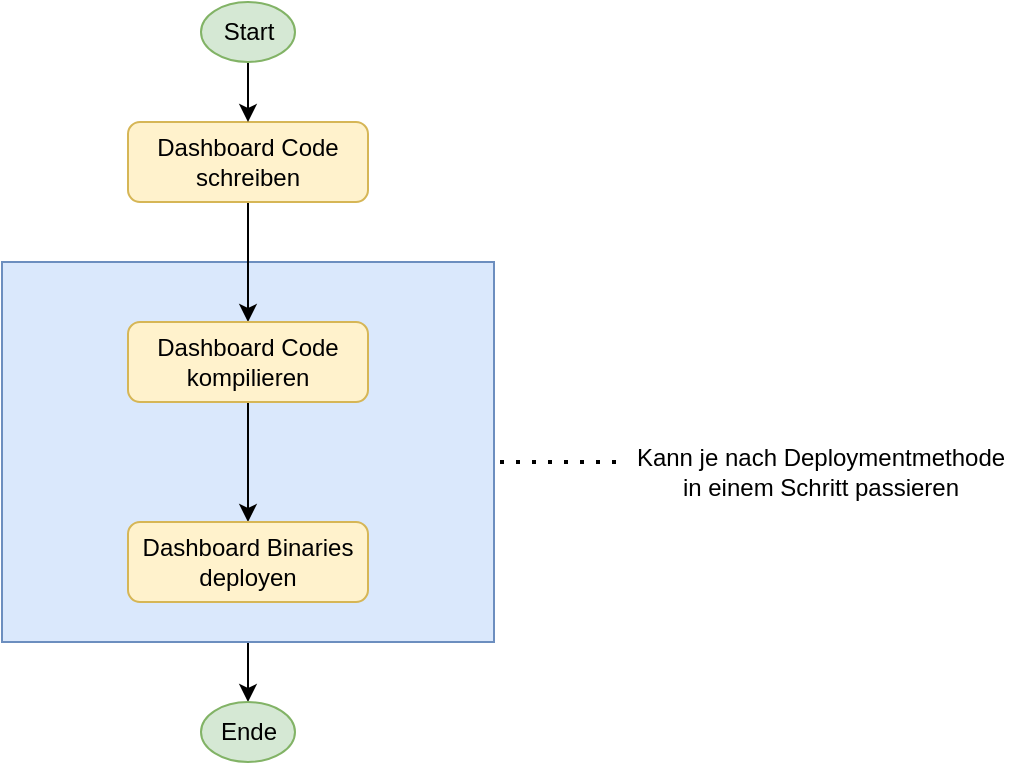 <mxfile version="14.4.6" type="github">
  <diagram id="C5RBs43oDa-KdzZeNtuy" name="Page-1">
    <mxGraphModel dx="1422" dy="737" grid="1" gridSize="10" guides="1" tooltips="1" connect="1" arrows="1" fold="1" page="1" pageScale="1" pageWidth="827" pageHeight="1169" math="0" shadow="0">
      <root>
        <mxCell id="WIyWlLk6GJQsqaUBKTNV-0" />
        <mxCell id="WIyWlLk6GJQsqaUBKTNV-1" parent="WIyWlLk6GJQsqaUBKTNV-0" />
        <mxCell id="8bIpVgYrZPwHvamh7m1B-9" style="edgeStyle=orthogonalEdgeStyle;rounded=0;orthogonalLoop=1;jettySize=auto;html=1;" edge="1" parent="WIyWlLk6GJQsqaUBKTNV-1" source="8bIpVgYrZPwHvamh7m1B-3" target="8bIpVgYrZPwHvamh7m1B-8">
          <mxGeometry relative="1" as="geometry" />
        </mxCell>
        <mxCell id="8bIpVgYrZPwHvamh7m1B-3" value="" style="rounded=0;whiteSpace=wrap;html=1;fillColor=#dae8fc;strokeColor=#6c8ebf;" vertex="1" parent="WIyWlLk6GJQsqaUBKTNV-1">
          <mxGeometry x="280" y="250" width="246" height="190" as="geometry" />
        </mxCell>
        <mxCell id="8bIpVgYrZPwHvamh7m1B-1" style="edgeStyle=orthogonalEdgeStyle;rounded=0;orthogonalLoop=1;jettySize=auto;html=1;" edge="1" parent="WIyWlLk6GJQsqaUBKTNV-1" source="NGM2FFOQqWBgE3LcFrRt-33" target="NGM2FFOQqWBgE3LcFrRt-34">
          <mxGeometry relative="1" as="geometry" />
        </mxCell>
        <mxCell id="NGM2FFOQqWBgE3LcFrRt-33" value="Dashboard Code schreiben" style="rounded=1;whiteSpace=wrap;html=1;fontSize=12;glass=0;strokeWidth=1;shadow=0;fillColor=#fff2cc;strokeColor=#d6b656;" parent="WIyWlLk6GJQsqaUBKTNV-1" vertex="1">
          <mxGeometry x="343" y="180" width="120" height="40" as="geometry" />
        </mxCell>
        <mxCell id="8bIpVgYrZPwHvamh7m1B-2" style="edgeStyle=orthogonalEdgeStyle;rounded=0;orthogonalLoop=1;jettySize=auto;html=1;entryX=0.5;entryY=0;entryDx=0;entryDy=0;" edge="1" parent="WIyWlLk6GJQsqaUBKTNV-1" source="NGM2FFOQqWBgE3LcFrRt-34" target="NGM2FFOQqWBgE3LcFrRt-36">
          <mxGeometry relative="1" as="geometry" />
        </mxCell>
        <mxCell id="NGM2FFOQqWBgE3LcFrRt-34" value="Dashboard Code kompilieren" style="rounded=1;whiteSpace=wrap;html=1;fontSize=12;glass=0;strokeWidth=1;shadow=0;fillColor=#fff2cc;strokeColor=#d6b656;" parent="WIyWlLk6GJQsqaUBKTNV-1" vertex="1">
          <mxGeometry x="343" y="280" width="120" height="40" as="geometry" />
        </mxCell>
        <mxCell id="NGM2FFOQqWBgE3LcFrRt-36" value="Dashboard Binaries deployen" style="rounded=1;whiteSpace=wrap;html=1;fontSize=12;glass=0;strokeWidth=1;shadow=0;fillColor=#fff2cc;strokeColor=#d6b656;" parent="WIyWlLk6GJQsqaUBKTNV-1" vertex="1">
          <mxGeometry x="343" y="380" width="120" height="40" as="geometry" />
        </mxCell>
        <mxCell id="8bIpVgYrZPwHvamh7m1B-4" value="" style="endArrow=none;dashed=1;html=1;dashPattern=1 3;strokeWidth=2;" edge="1" parent="WIyWlLk6GJQsqaUBKTNV-1">
          <mxGeometry width="50" height="50" relative="1" as="geometry">
            <mxPoint x="529" y="350" as="sourcePoint" />
            <mxPoint x="589" y="350" as="targetPoint" />
          </mxGeometry>
        </mxCell>
        <mxCell id="8bIpVgYrZPwHvamh7m1B-5" value="Kann je nach Deploymentmethode &lt;br&gt;in einem Schritt passieren" style="text;html=1;align=center;verticalAlign=middle;resizable=0;points=[];autosize=1;" vertex="1" parent="WIyWlLk6GJQsqaUBKTNV-1">
          <mxGeometry x="589" y="340" width="200" height="30" as="geometry" />
        </mxCell>
        <mxCell id="8bIpVgYrZPwHvamh7m1B-7" style="edgeStyle=orthogonalEdgeStyle;rounded=0;orthogonalLoop=1;jettySize=auto;html=1;entryX=0.5;entryY=0;entryDx=0;entryDy=0;" edge="1" parent="WIyWlLk6GJQsqaUBKTNV-1" source="8bIpVgYrZPwHvamh7m1B-6" target="NGM2FFOQqWBgE3LcFrRt-33">
          <mxGeometry relative="1" as="geometry" />
        </mxCell>
        <mxCell id="8bIpVgYrZPwHvamh7m1B-6" value="Start" style="ellipse;whiteSpace=wrap;html=1;fillColor=#d5e8d4;strokeColor=#82b366;" vertex="1" parent="WIyWlLk6GJQsqaUBKTNV-1">
          <mxGeometry x="379.5" y="120" width="47" height="30" as="geometry" />
        </mxCell>
        <mxCell id="8bIpVgYrZPwHvamh7m1B-8" value="Ende" style="ellipse;whiteSpace=wrap;html=1;fillColor=#d5e8d4;strokeColor=#82b366;" vertex="1" parent="WIyWlLk6GJQsqaUBKTNV-1">
          <mxGeometry x="379.5" y="470" width="47" height="30" as="geometry" />
        </mxCell>
      </root>
    </mxGraphModel>
  </diagram>
</mxfile>
